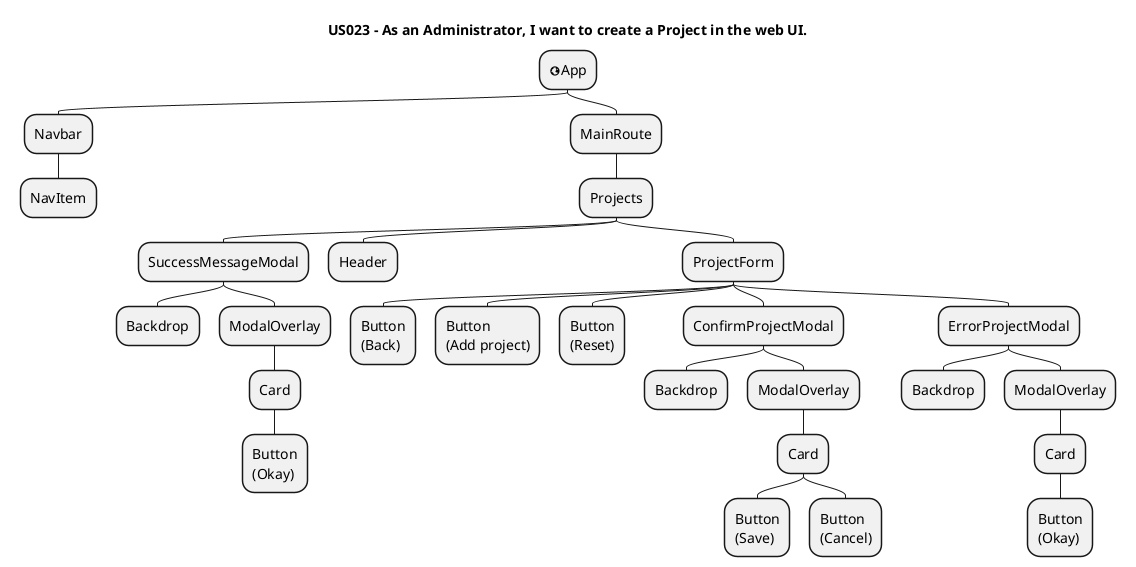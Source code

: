 @startmindmap

title US023 - As an Administrator, I want to create a Project in the web UI.

top to bottom direction

* <&globe>App
** Navbar
*** NavItem
** MainRoute
*** Projects
**** SuccessMessageModal
***** Backdrop
***** ModalOverlay
****** Card
******* Button\n(Okay)
**** Header
**** ProjectForm
***** Button\n(Back)
***** Button\n(Add project)
***** Button\n(Reset)
***** ConfirmProjectModal
****** Backdrop
****** ModalOverlay
******* Card
******** Button\n(Save)
******** Button\n(Cancel)
***** ErrorProjectModal
****** Backdrop
****** ModalOverlay
******* Card
******** Button\n(Okay)

@endmindmap